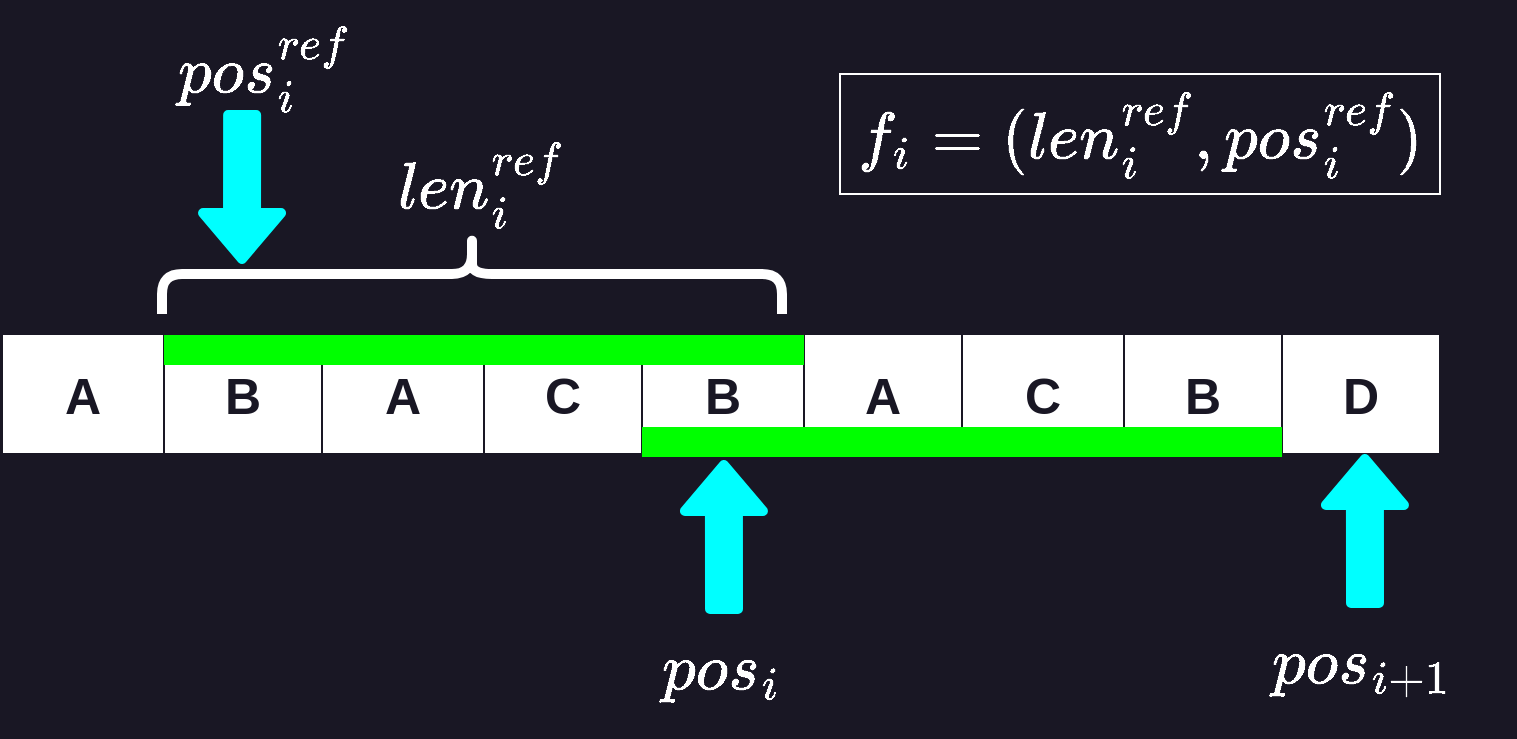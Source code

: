 <mxfile>
    <diagram id="F2cLafkVktZp12eh8kHk" name="Page-1">
        <mxGraphModel dx="450" dy="592" grid="1" gridSize="10" guides="1" tooltips="1" connect="1" arrows="1" fold="1" page="1" pageScale="1" pageWidth="1100" pageHeight="850" background="#191724" math="1" shadow="0">
            <root>
                <mxCell id="0"/>
                <mxCell id="1" parent="0"/>
                <mxCell id="2" value="" style="shape=table;startSize=0;container=1;collapsible=0;childLayout=tableLayout;fontSize=25;fillColor=#FFFFFF;strokeColor=#191724;fontColor=#191724;fontStyle=0" parent="1" vertex="1">
                    <mxGeometry x="180" y="180" width="719" height="60" as="geometry"/>
                </mxCell>
                <mxCell id="3" value="" style="shape=tableRow;horizontal=0;startSize=0;swimlaneHead=0;swimlaneBody=0;top=0;left=0;bottom=0;right=0;collapsible=0;dropTarget=0;fillColor=none;points=[[0,0.5],[1,0.5]];portConstraint=eastwest;fontSize=25;" parent="2" vertex="1">
                    <mxGeometry width="719" height="60" as="geometry"/>
                </mxCell>
                <mxCell id="4" value="A" style="shape=partialRectangle;html=1;whiteSpace=wrap;connectable=0;overflow=hidden;fillColor=none;top=0;left=0;bottom=0;right=0;pointerEvents=1;fontSize=25;fontColor=#191724;fontStyle=1" parent="3" vertex="1">
                    <mxGeometry width="81" height="60" as="geometry">
                        <mxRectangle width="81" height="60" as="alternateBounds"/>
                    </mxGeometry>
                </mxCell>
                <mxCell id="5" value="B" style="shape=partialRectangle;html=1;whiteSpace=wrap;connectable=0;overflow=hidden;fillColor=none;top=0;left=0;bottom=0;right=0;pointerEvents=1;fontSize=25;fontColor=#191724;fontStyle=1" parent="3" vertex="1">
                    <mxGeometry x="81" width="79" height="60" as="geometry">
                        <mxRectangle width="79" height="60" as="alternateBounds"/>
                    </mxGeometry>
                </mxCell>
                <mxCell id="6" value="A" style="shape=partialRectangle;html=1;whiteSpace=wrap;connectable=0;overflow=hidden;fillColor=none;top=0;left=0;bottom=0;right=0;pointerEvents=1;fontSize=25;fontColor=#191724;fontStyle=1" parent="3" vertex="1">
                    <mxGeometry x="160" width="81" height="60" as="geometry">
                        <mxRectangle width="81" height="60" as="alternateBounds"/>
                    </mxGeometry>
                </mxCell>
                <mxCell id="7" value="C" style="shape=partialRectangle;html=1;whiteSpace=wrap;connectable=0;overflow=hidden;fillColor=none;top=0;left=0;bottom=0;right=0;pointerEvents=1;fontSize=25;fontColor=#191724;fontStyle=1" parent="3" vertex="1">
                    <mxGeometry x="241" width="79" height="60" as="geometry">
                        <mxRectangle width="79" height="60" as="alternateBounds"/>
                    </mxGeometry>
                </mxCell>
                <mxCell id="8" value="B" style="shape=partialRectangle;html=1;whiteSpace=wrap;connectable=0;overflow=hidden;fillColor=none;top=0;left=0;bottom=0;right=0;pointerEvents=1;fontSize=25;fontColor=#191724;fontStyle=1" parent="3" vertex="1">
                    <mxGeometry x="320" width="81" height="60" as="geometry">
                        <mxRectangle width="81" height="60" as="alternateBounds"/>
                    </mxGeometry>
                </mxCell>
                <mxCell id="9" value="A" style="shape=partialRectangle;html=1;whiteSpace=wrap;connectable=0;overflow=hidden;fillColor=none;top=0;left=0;bottom=0;right=0;pointerEvents=1;fontSize=25;fontColor=#191724;fontStyle=1" parent="3" vertex="1">
                    <mxGeometry x="401" width="79" height="60" as="geometry">
                        <mxRectangle width="79" height="60" as="alternateBounds"/>
                    </mxGeometry>
                </mxCell>
                <mxCell id="10" value="C" style="shape=partialRectangle;html=1;whiteSpace=wrap;connectable=0;overflow=hidden;fillColor=none;top=0;left=0;bottom=0;right=0;pointerEvents=1;fontSize=25;fontColor=#191724;fontStyle=1" parent="3" vertex="1">
                    <mxGeometry x="480" width="81" height="60" as="geometry">
                        <mxRectangle width="81" height="60" as="alternateBounds"/>
                    </mxGeometry>
                </mxCell>
                <mxCell id="11" value="B" style="shape=partialRectangle;html=1;whiteSpace=wrap;connectable=0;overflow=hidden;fillColor=none;top=0;left=0;bottom=0;right=0;pointerEvents=1;fontSize=25;fontColor=#191724;fontStyle=1" parent="3" vertex="1">
                    <mxGeometry x="561" width="79" height="60" as="geometry">
                        <mxRectangle width="79" height="60" as="alternateBounds"/>
                    </mxGeometry>
                </mxCell>
                <mxCell id="14" value="D" style="shape=partialRectangle;html=1;whiteSpace=wrap;connectable=0;overflow=hidden;fillColor=none;top=0;left=0;bottom=0;right=0;pointerEvents=1;fontSize=25;fontColor=#191724;fontStyle=1" parent="3" vertex="1">
                    <mxGeometry x="640" width="79" height="60" as="geometry">
                        <mxRectangle width="79" height="60" as="alternateBounds"/>
                    </mxGeometry>
                </mxCell>
                <mxCell id="15" value="" style="endArrow=none;html=1;fontSize=25;fontColor=#191724;strokeColor=#00FF00;strokeWidth=15;" parent="2" edge="1">
                    <mxGeometry width="50" height="50" relative="1" as="geometry">
                        <mxPoint x="320" y="54" as="sourcePoint"/>
                        <mxPoint x="640" y="54" as="targetPoint"/>
                    </mxGeometry>
                </mxCell>
                <mxCell id="16" value="" style="endArrow=none;html=1;fontSize=25;fontColor=#191724;strokeColor=#00FF00;strokeWidth=15;" parent="1" edge="1">
                    <mxGeometry width="50" height="50" relative="1" as="geometry">
                        <mxPoint x="261" y="188" as="sourcePoint"/>
                        <mxPoint x="581" y="188" as="targetPoint"/>
                    </mxGeometry>
                </mxCell>
                <mxCell id="17" value="" style="shape=flexArrow;endArrow=classic;html=1;strokeColor=#00FFFF;strokeWidth=5;fontSize=25;fontColor=#191724;fillColor=#00FFFF;entryX=0.502;entryY=1.05;entryDx=0;entryDy=0;entryPerimeter=0;" parent="1" target="3" edge="1">
                    <mxGeometry width="50" height="50" relative="1" as="geometry">
                        <mxPoint x="541" y="320" as="sourcePoint"/>
                        <mxPoint x="730" y="280" as="targetPoint"/>
                    </mxGeometry>
                </mxCell>
                <mxCell id="18" value="&lt;font color=&quot;#ffffff&quot; style=&quot;font-size: 28px;&quot;&gt;\(pos_i\)&lt;/font&gt;" style="text;html=1;strokeColor=none;fillColor=none;align=center;verticalAlign=middle;whiteSpace=wrap;rounded=0;fontSize=28;fontColor=#191724;fontStyle=1" parent="1" vertex="1">
                    <mxGeometry x="509.5" y="333" width="60" height="30" as="geometry"/>
                </mxCell>
                <mxCell id="19" value="" style="shape=flexArrow;endArrow=classic;html=1;strokeColor=#00FFFF;strokeWidth=5;fontSize=25;fontColor=#191724;fillColor=#00FFFF;entryX=0.502;entryY=1.05;entryDx=0;entryDy=0;entryPerimeter=0;" parent="1" edge="1">
                    <mxGeometry width="50" height="50" relative="1" as="geometry">
                        <mxPoint x="300.066" y="68" as="sourcePoint"/>
                        <mxPoint x="300.004" y="145" as="targetPoint"/>
                    </mxGeometry>
                </mxCell>
                <mxCell id="20" value="&lt;font color=&quot;#ffffff&quot; style=&quot;font-size: 28px;&quot;&gt;\(pos_i^{ref}\)&lt;/font&gt;" style="text;html=1;strokeColor=none;fillColor=none;align=center;verticalAlign=middle;whiteSpace=wrap;rounded=0;fontSize=28;fontColor=#191724;fontStyle=1" parent="1" vertex="1">
                    <mxGeometry x="281" y="32" width="60" height="30" as="geometry"/>
                </mxCell>
                <mxCell id="22" value="" style="shape=curlyBracket;whiteSpace=wrap;html=1;rounded=1;flipH=1;labelPosition=right;verticalLabelPosition=middle;align=left;verticalAlign=middle;labelBackgroundColor=none;strokeColor=#FFFFFF;fontSize=25;fontColor=#FFFFFF;fillColor=#FFFFFF;direction=south;strokeWidth=5;perimeterSpacing=1;" parent="1" vertex="1">
                    <mxGeometry x="260" y="130" width="310" height="40" as="geometry"/>
                </mxCell>
                <mxCell id="23" value="&lt;font color=&quot;#ffffff&quot; style=&quot;font-size: 28px;&quot;&gt;\(len_i^{ref}\)&lt;/font&gt;" style="text;html=1;strokeColor=none;fillColor=none;align=center;verticalAlign=middle;whiteSpace=wrap;rounded=0;fontSize=28;fontColor=#191724;fontStyle=1" parent="1" vertex="1">
                    <mxGeometry x="390" y="90" width="60" height="30" as="geometry"/>
                </mxCell>
                <mxCell id="24" value="" style="shape=flexArrow;endArrow=classic;html=1;strokeColor=#00FFFF;strokeWidth=5;fontSize=25;fontColor=#191724;fillColor=#00FFFF;entryX=0.502;entryY=1.05;entryDx=0;entryDy=0;entryPerimeter=0;" parent="1" edge="1">
                    <mxGeometry width="50" height="50" relative="1" as="geometry">
                        <mxPoint x="861.5" y="317" as="sourcePoint"/>
                        <mxPoint x="861.438" y="240" as="targetPoint"/>
                    </mxGeometry>
                </mxCell>
                <mxCell id="25" value="&lt;font color=&quot;#ffffff&quot; style=&quot;font-size: 28px;&quot;&gt;\(pos_{i+1}\)&lt;/font&gt;" style="text;html=1;strokeColor=none;fillColor=none;align=center;verticalAlign=middle;whiteSpace=wrap;rounded=0;fontSize=28;fontColor=#191724;fontStyle=1" parent="1" vertex="1">
                    <mxGeometry x="830" y="330" width="60" height="30" as="geometry"/>
                </mxCell>
                <mxCell id="26" value="&lt;font color=&quot;#ffffff&quot; style=&quot;font-size: 28px;&quot;&gt;\(f_i=(len_i^{ref},pos_i^{ref})\)&lt;/font&gt;" style="text;html=1;strokeColor=#FFFFFF;fillColor=none;align=center;verticalAlign=middle;whiteSpace=wrap;rounded=0;fontSize=28;fontColor=#191724;fontStyle=1" vertex="1" parent="1">
                    <mxGeometry x="599" y="50" width="300" height="60" as="geometry"/>
                </mxCell>
            </root>
        </mxGraphModel>
    </diagram>
</mxfile>